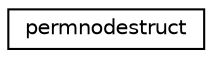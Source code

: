 digraph "Graphical Class Hierarchy"
{
  edge [fontname="Helvetica",fontsize="10",labelfontname="Helvetica",labelfontsize="10"];
  node [fontname="Helvetica",fontsize="10",shape=record];
  rankdir="LR";
  Node0 [label="permnodestruct",height=0.2,width=0.4,color="black", fillcolor="white", style="filled",URL="$d1/d48/structpermnodestruct.html"];
}
